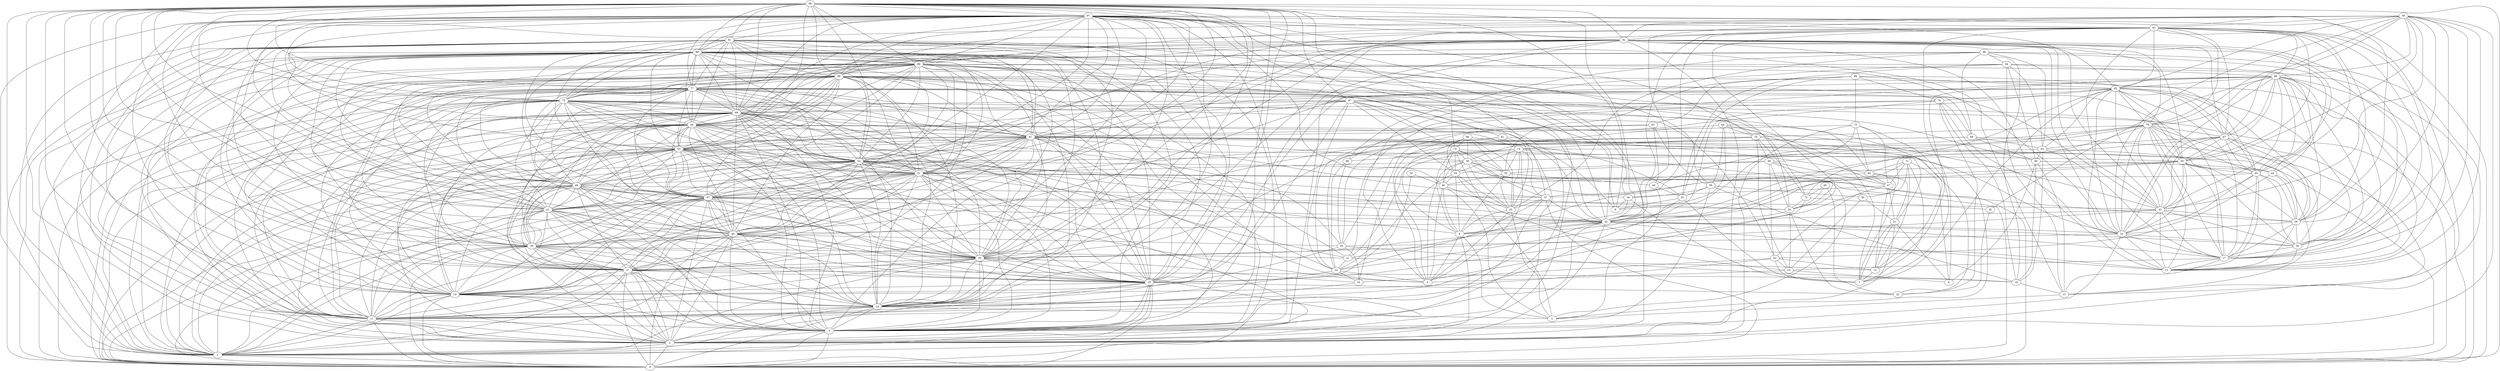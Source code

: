 digraph "sensornet-topology" {
label = "";
rankdir="BT";"0"->"1" [arrowhead = "both"] 
"0"->"2" [arrowhead = "both"] 
"0"->"3" [arrowhead = "both"] 
"0"->"11" [arrowhead = "both"] 
"0"->"14" [arrowhead = "both"] 
"0"->"19" [arrowhead = "both"] 
"0"->"25" [arrowhead = "both"] 
"0"->"27" [arrowhead = "both"] 
"0"->"30" [arrowhead = "both"] 
"0"->"37" [arrowhead = "both"] 
"0"->"39" [arrowhead = "both"] 
"0"->"40" [arrowhead = "both"] 
"0"->"41" [arrowhead = "both"] 
"0"->"47" [arrowhead = "both"] 
"0"->"48" [arrowhead = "both"] 
"0"->"51" [arrowhead = "both"] 
"0"->"52" [arrowhead = "both"] 
"0"->"53" [arrowhead = "both"] 
"0"->"61" [arrowhead = "both"] 
"0"->"64" [arrowhead = "both"] 
"0"->"69" [arrowhead = "both"] 
"0"->"75" [arrowhead = "both"] 
"0"->"77" [arrowhead = "both"] 
"0"->"80" [arrowhead = "both"] 
"0"->"87" [arrowhead = "both"] 
"0"->"89" [arrowhead = "both"] 
"0"->"90" [arrowhead = "both"] 
"0"->"91" [arrowhead = "both"] 
"0"->"97" [arrowhead = "both"] 
"0"->"98" [arrowhead = "both"] 
"1"->"2" [arrowhead = "both"] 
"1"->"3" [arrowhead = "both"] 
"1"->"8" [arrowhead = "both"] 
"1"->"11" [arrowhead = "both"] 
"1"->"14" [arrowhead = "both"] 
"1"->"19" [arrowhead = "both"] 
"1"->"25" [arrowhead = "both"] 
"1"->"27" [arrowhead = "both"] 
"1"->"30" [arrowhead = "both"] 
"1"->"39" [arrowhead = "both"] 
"1"->"40" [arrowhead = "both"] 
"1"->"41" [arrowhead = "both"] 
"1"->"47" [arrowhead = "both"] 
"1"->"48" [arrowhead = "both"] 
"1"->"52" [arrowhead = "both"] 
"1"->"53" [arrowhead = "both"] 
"1"->"61" [arrowhead = "both"] 
"1"->"64" [arrowhead = "both"] 
"1"->"69" [arrowhead = "both"] 
"1"->"75" [arrowhead = "both"] 
"1"->"77" [arrowhead = "both"] 
"1"->"80" [arrowhead = "both"] 
"1"->"89" [arrowhead = "both"] 
"1"->"90" [arrowhead = "both"] 
"1"->"91" [arrowhead = "both"] 
"1"->"95" [arrowhead = "both"] 
"1"->"97" [arrowhead = "both"] 
"1"->"98" [arrowhead = "both"] 
"2"->"3" [arrowhead = "both"] 
"2"->"11" [arrowhead = "both"] 
"2"->"14" [arrowhead = "both"] 
"2"->"19" [arrowhead = "both"] 
"2"->"25" [arrowhead = "both"] 
"2"->"27" [arrowhead = "both"] 
"2"->"30" [arrowhead = "both"] 
"2"->"39" [arrowhead = "both"] 
"2"->"40" [arrowhead = "both"] 
"2"->"41" [arrowhead = "both"] 
"2"->"42" [arrowhead = "both"] 
"2"->"47" [arrowhead = "both"] 
"2"->"48" [arrowhead = "both"] 
"2"->"51" [arrowhead = "both"] 
"2"->"53" [arrowhead = "both"] 
"2"->"61" [arrowhead = "both"] 
"2"->"64" [arrowhead = "both"] 
"2"->"69" [arrowhead = "both"] 
"2"->"73" [arrowhead = "both"] 
"2"->"75" [arrowhead = "both"] 
"2"->"77" [arrowhead = "both"] 
"2"->"80" [arrowhead = "both"] 
"2"->"88" [arrowhead = "both"] 
"2"->"89" [arrowhead = "both"] 
"2"->"90" [arrowhead = "both"] 
"2"->"91" [arrowhead = "both"] 
"2"->"92" [arrowhead = "both"] 
"2"->"95" [arrowhead = "both"] 
"2"->"97" [arrowhead = "both"] 
"2"->"98" [arrowhead = "both"] 
"3"->"11" [arrowhead = "both"] 
"3"->"14" [arrowhead = "both"] 
"3"->"19" [arrowhead = "both"] 
"3"->"21" [arrowhead = "both"] 
"3"->"25" [arrowhead = "both"] 
"3"->"27" [arrowhead = "both"] 
"3"->"30" [arrowhead = "both"] 
"3"->"32" [arrowhead = "both"] 
"3"->"39" [arrowhead = "both"] 
"3"->"40" [arrowhead = "both"] 
"3"->"41" [arrowhead = "both"] 
"3"->"42" [arrowhead = "both"] 
"3"->"47" [arrowhead = "both"] 
"3"->"48" [arrowhead = "both"] 
"3"->"51" [arrowhead = "both"] 
"3"->"52" [arrowhead = "both"] 
"3"->"59" [arrowhead = "both"] 
"3"->"61" [arrowhead = "both"] 
"3"->"64" [arrowhead = "both"] 
"3"->"69" [arrowhead = "both"] 
"3"->"75" [arrowhead = "both"] 
"3"->"77" [arrowhead = "both"] 
"3"->"80" [arrowhead = "both"] 
"3"->"89" [arrowhead = "both"] 
"3"->"90" [arrowhead = "both"] 
"3"->"91" [arrowhead = "both"] 
"3"->"92" [arrowhead = "both"] 
"3"->"97" [arrowhead = "both"] 
"3"->"98" [arrowhead = "both"] 
"4"->"8" [arrowhead = "both"] 
"4"->"10" [arrowhead = "both"] 
"4"->"20" [arrowhead = "both"] 
"4"->"24" [arrowhead = "both"] 
"4"->"36" [arrowhead = "both"] 
"4"->"53" [arrowhead = "both"] 
"4"->"58" [arrowhead = "both"] 
"4"->"64" [arrowhead = "both"] 
"4"->"70" [arrowhead = "both"] 
"4"->"74" [arrowhead = "both"] 
"4"->"78" [arrowhead = "both"] 
"4"->"86" [arrowhead = "both"] 
"4"->"94" [arrowhead = "both"] 
"5"->"8" [arrowhead = "both"] 
"5"->"13" [arrowhead = "both"] 
"5"->"14" [arrowhead = "both"] 
"5"->"20" [arrowhead = "both"] 
"5"->"36" [arrowhead = "both"] 
"5"->"49" [arrowhead = "both"] 
"5"->"58" [arrowhead = "both"] 
"5"->"70" [arrowhead = "both"] 
"5"->"86" [arrowhead = "both"] 
"6"->"10" [arrowhead = "both"] 
"6"->"21" [arrowhead = "both"] 
"6"->"46" [arrowhead = "both"] 
"6"->"71" [arrowhead = "both"] 
"6"->"93" [arrowhead = "both"] 
"7"->"12" [arrowhead = "both"] 
"7"->"21" [arrowhead = "both"] 
"7"->"23" [arrowhead = "both"] 
"7"->"33" [arrowhead = "both"] 
"7"->"34" [arrowhead = "both"] 
"7"->"62" [arrowhead = "both"] 
"7"->"71" [arrowhead = "both"] 
"7"->"73" [arrowhead = "both"] 
"7"->"77" [arrowhead = "both"] 
"7"->"82" [arrowhead = "both"] 
"8"->"20" [arrowhead = "both"] 
"8"->"34" [arrowhead = "both"] 
"8"->"36" [arrowhead = "both"] 
"8"->"42" [arrowhead = "both"] 
"8"->"51" [arrowhead = "both"] 
"8"->"54" [arrowhead = "both"] 
"8"->"55" [arrowhead = "both"] 
"8"->"70" [arrowhead = "both"] 
"8"->"71" [arrowhead = "both"] 
"8"->"86" [arrowhead = "both"] 
"9"->"33" [arrowhead = "both"] 
"9"->"34" [arrowhead = "both"] 
"9"->"80" [arrowhead = "both"] 
"9"->"81" [arrowhead = "both"] 
"9"->"84" [arrowhead = "both"] 
"9"->"98" [arrowhead = "both"] 
"10"->"17" [arrowhead = "both"] 
"10"->"23" [arrowhead = "both"] 
"10"->"26" [arrowhead = "both"] 
"10"->"54" [arrowhead = "both"] 
"10"->"56" [arrowhead = "both"] 
"10"->"76" [arrowhead = "both"] 
"11"->"14" [arrowhead = "both"] 
"11"->"19" [arrowhead = "both"] 
"11"->"24" [arrowhead = "both"] 
"11"->"25" [arrowhead = "both"] 
"11"->"27" [arrowhead = "both"] 
"11"->"30" [arrowhead = "both"] 
"11"->"33" [arrowhead = "both"] 
"11"->"37" [arrowhead = "both"] 
"11"->"39" [arrowhead = "both"] 
"11"->"40" [arrowhead = "both"] 
"11"->"41" [arrowhead = "both"] 
"11"->"47" [arrowhead = "both"] 
"11"->"48" [arrowhead = "both"] 
"11"->"51" [arrowhead = "both"] 
"11"->"52" [arrowhead = "both"] 
"11"->"53" [arrowhead = "both"] 
"11"->"64" [arrowhead = "both"] 
"11"->"69" [arrowhead = "both"] 
"11"->"75" [arrowhead = "both"] 
"11"->"77" [arrowhead = "both"] 
"11"->"80" [arrowhead = "both"] 
"11"->"87" [arrowhead = "both"] 
"11"->"89" [arrowhead = "both"] 
"11"->"90" [arrowhead = "both"] 
"11"->"91" [arrowhead = "both"] 
"11"->"97" [arrowhead = "both"] 
"11"->"98" [arrowhead = "both"] 
"12"->"21" [arrowhead = "both"] 
"12"->"23" [arrowhead = "both"] 
"12"->"31" [arrowhead = "both"] 
"12"->"57" [arrowhead = "both"] 
"12"->"71" [arrowhead = "both"] 
"12"->"84" [arrowhead = "both"] 
"12"->"88" [arrowhead = "both"] 
"13"->"17" [arrowhead = "both"] 
"13"->"18" [arrowhead = "both"] 
"13"->"44" [arrowhead = "both"] 
"13"->"46" [arrowhead = "both"] 
"13"->"68" [arrowhead = "both"] 
"13"->"91" [arrowhead = "both"] 
"13"->"94" [arrowhead = "both"] 
"13"->"96" [arrowhead = "both"] 
"14"->"16" [arrowhead = "both"] 
"14"->"19" [arrowhead = "both"] 
"14"->"25" [arrowhead = "both"] 
"14"->"27" [arrowhead = "both"] 
"14"->"30" [arrowhead = "both"] 
"14"->"39" [arrowhead = "both"] 
"14"->"40" [arrowhead = "both"] 
"14"->"41" [arrowhead = "both"] 
"14"->"42" [arrowhead = "both"] 
"14"->"47" [arrowhead = "both"] 
"14"->"48" [arrowhead = "both"] 
"14"->"51" [arrowhead = "both"] 
"14"->"52" [arrowhead = "both"] 
"14"->"53" [arrowhead = "both"] 
"14"->"61" [arrowhead = "both"] 
"14"->"69" [arrowhead = "both"] 
"14"->"75" [arrowhead = "both"] 
"14"->"77" [arrowhead = "both"] 
"14"->"80" [arrowhead = "both"] 
"14"->"89" [arrowhead = "both"] 
"14"->"90" [arrowhead = "both"] 
"14"->"91" [arrowhead = "both"] 
"14"->"92" [arrowhead = "both"] 
"14"->"97" [arrowhead = "both"] 
"14"->"98" [arrowhead = "both"] 
"15"->"17" [arrowhead = "both"] 
"15"->"28" [arrowhead = "both"] 
"15"->"32" [arrowhead = "both"] 
"15"->"37" [arrowhead = "both"] 
"15"->"38" [arrowhead = "both"] 
"15"->"42" [arrowhead = "both"] 
"15"->"43" [arrowhead = "both"] 
"15"->"45" [arrowhead = "both"] 
"15"->"67" [arrowhead = "both"] 
"15"->"78" [arrowhead = "both"] 
"15"->"82" [arrowhead = "both"] 
"15"->"88" [arrowhead = "both"] 
"15"->"92" [arrowhead = "both"] 
"15"->"93" [arrowhead = "both"] 
"15"->"95" [arrowhead = "both"] 
"16"->"23" [arrowhead = "both"] 
"16"->"24" [arrowhead = "both"] 
"16"->"29" [arrowhead = "both"] 
"16"->"30" [arrowhead = "both"] 
"16"->"79" [arrowhead = "both"] 
"17"->"28" [arrowhead = "both"] 
"17"->"32" [arrowhead = "both"] 
"17"->"38" [arrowhead = "both"] 
"17"->"42" [arrowhead = "both"] 
"17"->"43" [arrowhead = "both"] 
"17"->"45" [arrowhead = "both"] 
"17"->"63" [arrowhead = "both"] 
"17"->"65" [arrowhead = "both"] 
"17"->"77" [arrowhead = "both"] 
"17"->"78" [arrowhead = "both"] 
"17"->"82" [arrowhead = "both"] 
"17"->"88" [arrowhead = "both"] 
"17"->"92" [arrowhead = "both"] 
"17"->"93" [arrowhead = "both"] 
"17"->"95" [arrowhead = "both"] 
"18"->"27" [arrowhead = "both"] 
"18"->"29" [arrowhead = "both"] 
"18"->"46" [arrowhead = "both"] 
"18"->"59" [arrowhead = "both"] 
"18"->"63" [arrowhead = "both"] 
"18"->"79" [arrowhead = "both"] 
"18"->"96" [arrowhead = "both"] 
"19"->"23" [arrowhead = "both"] 
"19"->"25" [arrowhead = "both"] 
"19"->"27" [arrowhead = "both"] 
"19"->"29" [arrowhead = "both"] 
"19"->"30" [arrowhead = "both"] 
"19"->"39" [arrowhead = "both"] 
"19"->"40" [arrowhead = "both"] 
"19"->"41" [arrowhead = "both"] 
"19"->"47" [arrowhead = "both"] 
"19"->"48" [arrowhead = "both"] 
"19"->"51" [arrowhead = "both"] 
"19"->"52" [arrowhead = "both"] 
"19"->"53" [arrowhead = "both"] 
"19"->"61" [arrowhead = "both"] 
"19"->"64" [arrowhead = "both"] 
"19"->"75" [arrowhead = "both"] 
"19"->"77" [arrowhead = "both"] 
"19"->"80" [arrowhead = "both"] 
"19"->"89" [arrowhead = "both"] 
"19"->"90" [arrowhead = "both"] 
"19"->"91" [arrowhead = "both"] 
"19"->"97" [arrowhead = "both"] 
"19"->"98" [arrowhead = "both"] 
"20"->"36" [arrowhead = "both"] 
"20"->"37" [arrowhead = "both"] 
"20"->"54" [arrowhead = "both"] 
"20"->"55" [arrowhead = "both"] 
"20"->"58" [arrowhead = "both"] 
"20"->"74" [arrowhead = "both"] 
"20"->"86" [arrowhead = "both"] 
"20"->"87" [arrowhead = "both"] 
"20"->"96" [arrowhead = "both"] 
"21"->"56" [arrowhead = "both"] 
"21"->"57" [arrowhead = "both"] 
"21"->"62" [arrowhead = "both"] 
"21"->"86" [arrowhead = "both"] 
"22"->"25" [arrowhead = "both"] 
"22"->"26" [arrowhead = "both"] 
"22"->"35" [arrowhead = "both"] 
"22"->"76" [arrowhead = "both"] 
"22"->"79" [arrowhead = "both"] 
"22"->"85" [arrowhead = "both"] 
"23"->"44" [arrowhead = "both"] 
"23"->"57" [arrowhead = "both"] 
"23"->"60" [arrowhead = "both"] 
"23"->"75" [arrowhead = "both"] 
"24"->"26" [arrowhead = "both"] 
"24"->"31" [arrowhead = "both"] 
"24"->"37" [arrowhead = "both"] 
"24"->"54" [arrowhead = "both"] 
"24"->"66" [arrowhead = "both"] 
"24"->"76" [arrowhead = "both"] 
"24"->"80" [arrowhead = "both"] 
"24"->"81" [arrowhead = "both"] 
"24"->"87" [arrowhead = "both"] 
"25"->"27" [arrowhead = "both"] 
"25"->"30" [arrowhead = "both"] 
"25"->"39" [arrowhead = "both"] 
"25"->"40" [arrowhead = "both"] 
"25"->"41" [arrowhead = "both"] 
"25"->"47" [arrowhead = "both"] 
"25"->"48" [arrowhead = "both"] 
"25"->"50" [arrowhead = "both"] 
"25"->"51" [arrowhead = "both"] 
"25"->"52" [arrowhead = "both"] 
"25"->"53" [arrowhead = "both"] 
"25"->"61" [arrowhead = "both"] 
"25"->"64" [arrowhead = "both"] 
"25"->"69" [arrowhead = "both"] 
"25"->"72" [arrowhead = "both"] 
"25"->"77" [arrowhead = "both"] 
"25"->"80" [arrowhead = "both"] 
"25"->"87" [arrowhead = "both"] 
"25"->"88" [arrowhead = "both"] 
"25"->"89" [arrowhead = "both"] 
"25"->"90" [arrowhead = "both"] 
"25"->"91" [arrowhead = "both"] 
"25"->"97" [arrowhead = "both"] 
"25"->"98" [arrowhead = "both"] 
"26"->"47" [arrowhead = "both"] 
"26"->"52" [arrowhead = "both"] 
"26"->"60" [arrowhead = "both"] 
"26"->"72" [arrowhead = "both"] 
"26"->"74" [arrowhead = "both"] 
"26"->"85" [arrowhead = "both"] 
"26"->"90" [arrowhead = "both"] 
"26"->"93" [arrowhead = "both"] 
"27"->"30" [arrowhead = "both"] 
"27"->"39" [arrowhead = "both"] 
"27"->"40" [arrowhead = "both"] 
"27"->"41" [arrowhead = "both"] 
"27"->"47" [arrowhead = "both"] 
"27"->"48" [arrowhead = "both"] 
"27"->"51" [arrowhead = "both"] 
"27"->"52" [arrowhead = "both"] 
"27"->"53" [arrowhead = "both"] 
"27"->"61" [arrowhead = "both"] 
"27"->"64" [arrowhead = "both"] 
"27"->"68" [arrowhead = "both"] 
"27"->"69" [arrowhead = "both"] 
"27"->"75" [arrowhead = "both"] 
"27"->"80" [arrowhead = "both"] 
"27"->"89" [arrowhead = "both"] 
"27"->"90" [arrowhead = "both"] 
"27"->"91" [arrowhead = "both"] 
"27"->"97" [arrowhead = "both"] 
"27"->"98" [arrowhead = "both"] 
"28"->"32" [arrowhead = "both"] 
"28"->"38" [arrowhead = "both"] 
"28"->"42" [arrowhead = "both"] 
"28"->"43" [arrowhead = "both"] 
"28"->"45" [arrowhead = "both"] 
"28"->"65" [arrowhead = "both"] 
"28"->"67" [arrowhead = "both"] 
"28"->"82" [arrowhead = "both"] 
"28"->"88" [arrowhead = "both"] 
"28"->"92" [arrowhead = "both"] 
"28"->"93" [arrowhead = "both"] 
"28"->"95" [arrowhead = "both"] 
"29"->"32" [arrowhead = "both"] 
"29"->"40" [arrowhead = "both"] 
"29"->"66" [arrowhead = "both"] 
"29"->"68" [arrowhead = "both"] 
"29"->"69" [arrowhead = "both"] 
"29"->"83" [arrowhead = "both"] 
"30"->"39" [arrowhead = "both"] 
"30"->"40" [arrowhead = "both"] 
"30"->"41" [arrowhead = "both"] 
"30"->"42" [arrowhead = "both"] 
"30"->"43" [arrowhead = "both"] 
"30"->"47" [arrowhead = "both"] 
"30"->"48" [arrowhead = "both"] 
"30"->"51" [arrowhead = "both"] 
"30"->"52" [arrowhead = "both"] 
"30"->"53" [arrowhead = "both"] 
"30"->"61" [arrowhead = "both"] 
"30"->"64" [arrowhead = "both"] 
"30"->"69" [arrowhead = "both"] 
"30"->"75" [arrowhead = "both"] 
"30"->"77" [arrowhead = "both"] 
"30"->"89" [arrowhead = "both"] 
"30"->"90" [arrowhead = "both"] 
"30"->"91" [arrowhead = "both"] 
"30"->"92" [arrowhead = "both"] 
"30"->"93" [arrowhead = "both"] 
"30"->"97" [arrowhead = "both"] 
"30"->"98" [arrowhead = "both"] 
"31"->"39" [arrowhead = "both"] 
"31"->"52" [arrowhead = "both"] 
"31"->"61" [arrowhead = "both"] 
"31"->"62" [arrowhead = "both"] 
"31"->"74" [arrowhead = "both"] 
"31"->"88" [arrowhead = "both"] 
"32"->"38" [arrowhead = "both"] 
"32"->"42" [arrowhead = "both"] 
"32"->"43" [arrowhead = "both"] 
"32"->"45" [arrowhead = "both"] 
"32"->"53" [arrowhead = "both"] 
"32"->"65" [arrowhead = "both"] 
"32"->"67" [arrowhead = "both"] 
"32"->"78" [arrowhead = "both"] 
"32"->"79" [arrowhead = "both"] 
"32"->"88" [arrowhead = "both"] 
"32"->"89" [arrowhead = "both"] 
"32"->"92" [arrowhead = "both"] 
"32"->"93" [arrowhead = "both"] 
"32"->"95" [arrowhead = "both"] 
"33"->"49" [arrowhead = "both"] 
"33"->"59" [arrowhead = "both"] 
"33"->"61" [arrowhead = "both"] 
"33"->"94" [arrowhead = "both"] 
"33"->"99" [arrowhead = "both"] 
"34"->"57" [arrowhead = "both"] 
"34"->"58" [arrowhead = "both"] 
"34"->"59" [arrowhead = "both"] 
"34"->"90" [arrowhead = "both"] 
"35"->"72" [arrowhead = "both"] 
"35"->"88" [arrowhead = "both"] 
"36"->"50" [arrowhead = "both"] 
"36"->"54" [arrowhead = "both"] 
"36"->"55" [arrowhead = "both"] 
"36"->"58" [arrowhead = "both"] 
"36"->"65" [arrowhead = "both"] 
"36"->"70" [arrowhead = "both"] 
"36"->"97" [arrowhead = "both"] 
"37"->"48" [arrowhead = "both"] 
"37"->"61" [arrowhead = "both"] 
"37"->"65" [arrowhead = "both"] 
"37"->"70" [arrowhead = "both"] 
"37"->"74" [arrowhead = "both"] 
"37"->"78" [arrowhead = "both"] 
"37"->"98" [arrowhead = "both"] 
"38"->"43" [arrowhead = "both"] 
"38"->"44" [arrowhead = "both"] 
"38"->"45" [arrowhead = "both"] 
"38"->"51" [arrowhead = "both"] 
"38"->"65" [arrowhead = "both"] 
"38"->"67" [arrowhead = "both"] 
"38"->"78" [arrowhead = "both"] 
"38"->"82" [arrowhead = "both"] 
"38"->"93" [arrowhead = "both"] 
"38"->"94" [arrowhead = "both"] 
"38"->"95" [arrowhead = "both"] 
"38"->"97" [arrowhead = "both"] 
"39"->"40" [arrowhead = "both"] 
"39"->"41" [arrowhead = "both"] 
"39"->"47" [arrowhead = "both"] 
"39"->"48" [arrowhead = "both"] 
"39"->"51" [arrowhead = "both"] 
"39"->"52" [arrowhead = "both"] 
"39"->"53" [arrowhead = "both"] 
"39"->"61" [arrowhead = "both"] 
"39"->"64" [arrowhead = "both"] 
"39"->"69" [arrowhead = "both"] 
"39"->"75" [arrowhead = "both"] 
"39"->"77" [arrowhead = "both"] 
"39"->"80" [arrowhead = "both"] 
"39"->"81" [arrowhead = "both"] 
"39"->"90" [arrowhead = "both"] 
"39"->"91" [arrowhead = "both"] 
"39"->"97" [arrowhead = "both"] 
"39"->"98" [arrowhead = "both"] 
"40"->"41" [arrowhead = "both"] 
"40"->"42" [arrowhead = "both"] 
"40"->"47" [arrowhead = "both"] 
"40"->"48" [arrowhead = "both"] 
"40"->"51" [arrowhead = "both"] 
"40"->"52" [arrowhead = "both"] 
"40"->"53" [arrowhead = "both"] 
"40"->"61" [arrowhead = "both"] 
"40"->"64" [arrowhead = "both"] 
"40"->"69" [arrowhead = "both"] 
"40"->"75" [arrowhead = "both"] 
"40"->"77" [arrowhead = "both"] 
"40"->"80" [arrowhead = "both"] 
"40"->"82" [arrowhead = "both"] 
"40"->"89" [arrowhead = "both"] 
"40"->"91" [arrowhead = "both"] 
"40"->"92" [arrowhead = "both"] 
"40"->"97" [arrowhead = "both"] 
"40"->"98" [arrowhead = "both"] 
"41"->"47" [arrowhead = "both"] 
"41"->"48" [arrowhead = "both"] 
"41"->"51" [arrowhead = "both"] 
"41"->"52" [arrowhead = "both"] 
"41"->"53" [arrowhead = "both"] 
"41"->"61" [arrowhead = "both"] 
"41"->"64" [arrowhead = "both"] 
"41"->"69" [arrowhead = "both"] 
"41"->"75" [arrowhead = "both"] 
"41"->"77" [arrowhead = "both"] 
"41"->"80" [arrowhead = "both"] 
"41"->"89" [arrowhead = "both"] 
"41"->"90" [arrowhead = "both"] 
"41"->"94" [arrowhead = "both"] 
"41"->"97" [arrowhead = "both"] 
"41"->"98" [arrowhead = "both"] 
"42"->"43" [arrowhead = "both"] 
"42"->"45" [arrowhead = "both"] 
"42"->"47" [arrowhead = "both"] 
"42"->"48" [arrowhead = "both"] 
"42"->"52" [arrowhead = "both"] 
"42"->"53" [arrowhead = "both"] 
"42"->"64" [arrowhead = "both"] 
"42"->"65" [arrowhead = "both"] 
"42"->"67" [arrowhead = "both"] 
"42"->"78" [arrowhead = "both"] 
"42"->"80" [arrowhead = "both"] 
"42"->"82" [arrowhead = "both"] 
"42"->"90" [arrowhead = "both"] 
"42"->"93" [arrowhead = "both"] 
"42"->"95" [arrowhead = "both"] 
"42"->"97" [arrowhead = "both"] 
"42"->"98" [arrowhead = "both"] 
"43"->"45" [arrowhead = "both"] 
"43"->"47" [arrowhead = "both"] 
"43"->"64" [arrowhead = "both"] 
"43"->"65" [arrowhead = "both"] 
"43"->"67" [arrowhead = "both"] 
"43"->"78" [arrowhead = "both"] 
"43"->"80" [arrowhead = "both"] 
"43"->"82" [arrowhead = "both"] 
"43"->"88" [arrowhead = "both"] 
"43"->"92" [arrowhead = "both"] 
"43"->"95" [arrowhead = "both"] 
"43"->"97" [arrowhead = "both"] 
"44"->"46" [arrowhead = "both"] 
"44"->"61" [arrowhead = "both"] 
"44"->"63" [arrowhead = "both"] 
"44"->"88" [arrowhead = "both"] 
"44"->"96" [arrowhead = "both"] 
"45"->"65" [arrowhead = "both"] 
"45"->"67" [arrowhead = "both"] 
"45"->"78" [arrowhead = "both"] 
"45"->"82" [arrowhead = "both"] 
"45"->"88" [arrowhead = "both"] 
"45"->"92" [arrowhead = "both"] 
"45"->"93" [arrowhead = "both"] 
"45"->"99" [arrowhead = "both"] 
"46"->"63" [arrowhead = "both"] 
"46"->"68" [arrowhead = "both"] 
"46"->"87" [arrowhead = "both"] 
"46"->"94" [arrowhead = "both"] 
"47"->"48" [arrowhead = "both"] 
"47"->"51" [arrowhead = "both"] 
"47"->"52" [arrowhead = "both"] 
"47"->"53" [arrowhead = "both"] 
"47"->"61" [arrowhead = "both"] 
"47"->"64" [arrowhead = "both"] 
"47"->"69" [arrowhead = "both"] 
"47"->"75" [arrowhead = "both"] 
"47"->"76" [arrowhead = "both"] 
"47"->"77" [arrowhead = "both"] 
"47"->"80" [arrowhead = "both"] 
"47"->"89" [arrowhead = "both"] 
"47"->"90" [arrowhead = "both"] 
"47"->"91" [arrowhead = "both"] 
"47"->"92" [arrowhead = "both"] 
"47"->"93" [arrowhead = "both"] 
"47"->"98" [arrowhead = "both"] 
"48"->"51" [arrowhead = "both"] 
"48"->"52" [arrowhead = "both"] 
"48"->"53" [arrowhead = "both"] 
"48"->"61" [arrowhead = "both"] 
"48"->"64" [arrowhead = "both"] 
"48"->"69" [arrowhead = "both"] 
"48"->"75" [arrowhead = "both"] 
"48"->"77" [arrowhead = "both"] 
"48"->"80" [arrowhead = "both"] 
"48"->"87" [arrowhead = "both"] 
"48"->"89" [arrowhead = "both"] 
"48"->"90" [arrowhead = "both"] 
"48"->"91" [arrowhead = "both"] 
"48"->"92" [arrowhead = "both"] 
"48"->"97" [arrowhead = "both"] 
"49"->"55" [arrowhead = "both"] 
"49"->"83" [arrowhead = "both"] 
"49"->"93" [arrowhead = "both"] 
"51"->"52" [arrowhead = "both"] 
"51"->"53" [arrowhead = "both"] 
"51"->"58" [arrowhead = "both"] 
"51"->"61" [arrowhead = "both"] 
"51"->"64" [arrowhead = "both"] 
"51"->"69" [arrowhead = "both"] 
"51"->"75" [arrowhead = "both"] 
"51"->"77" [arrowhead = "both"] 
"51"->"80" [arrowhead = "both"] 
"51"->"89" [arrowhead = "both"] 
"51"->"90" [arrowhead = "both"] 
"51"->"91" [arrowhead = "both"] 
"51"->"97" [arrowhead = "both"] 
"51"->"98" [arrowhead = "both"] 
"52"->"53" [arrowhead = "both"] 
"52"->"61" [arrowhead = "both"] 
"52"->"64" [arrowhead = "both"] 
"52"->"69" [arrowhead = "both"] 
"52"->"74" [arrowhead = "both"] 
"52"->"75" [arrowhead = "both"] 
"52"->"77" [arrowhead = "both"] 
"52"->"80" [arrowhead = "both"] 
"52"->"89" [arrowhead = "both"] 
"52"->"90" [arrowhead = "both"] 
"52"->"91" [arrowhead = "both"] 
"52"->"92" [arrowhead = "both"] 
"52"->"97" [arrowhead = "both"] 
"52"->"98" [arrowhead = "both"] 
"53"->"61" [arrowhead = "both"] 
"53"->"64" [arrowhead = "both"] 
"53"->"69" [arrowhead = "both"] 
"53"->"75" [arrowhead = "both"] 
"53"->"77" [arrowhead = "both"] 
"53"->"80" [arrowhead = "both"] 
"53"->"82" [arrowhead = "both"] 
"53"->"89" [arrowhead = "both"] 
"53"->"90" [arrowhead = "both"] 
"53"->"91" [arrowhead = "both"] 
"53"->"92" [arrowhead = "both"] 
"53"->"97" [arrowhead = "both"] 
"53"->"98" [arrowhead = "both"] 
"54"->"58" [arrowhead = "both"] 
"54"->"60" [arrowhead = "both"] 
"54"->"70" [arrowhead = "both"] 
"54"->"74" [arrowhead = "both"] 
"54"->"86" [arrowhead = "both"] 
"54"->"87" [arrowhead = "both"] 
"55"->"58" [arrowhead = "both"] 
"55"->"60" [arrowhead = "both"] 
"55"->"70" [arrowhead = "both"] 
"55"->"74" [arrowhead = "both"] 
"55"->"86" [arrowhead = "both"] 
"55"->"99" [arrowhead = "both"] 
"56"->"59" [arrowhead = "both"] 
"56"->"60" [arrowhead = "both"] 
"56"->"71" [arrowhead = "both"] 
"57"->"60" [arrowhead = "both"] 
"57"->"62" [arrowhead = "both"] 
"57"->"71" [arrowhead = "both"] 
"57"->"73" [arrowhead = "both"] 
"57"->"84" [arrowhead = "both"] 
"58"->"63" [arrowhead = "both"] 
"58"->"69" [arrowhead = "both"] 
"58"->"70" [arrowhead = "both"] 
"58"->"84" [arrowhead = "both"] 
"58"->"86" [arrowhead = "both"] 
"59"->"83" [arrowhead = "both"] 
"59"->"84" [arrowhead = "both"] 
"59"->"91" [arrowhead = "both"] 
"60"->"73" [arrowhead = "both"] 
"60"->"76" [arrowhead = "both"] 
"61"->"64" [arrowhead = "both"] 
"61"->"69" [arrowhead = "both"] 
"61"->"73" [arrowhead = "both"] 
"61"->"75" [arrowhead = "both"] 
"61"->"77" [arrowhead = "both"] 
"61"->"80" [arrowhead = "both"] 
"61"->"83" [arrowhead = "both"] 
"61"->"87" [arrowhead = "both"] 
"61"->"89" [arrowhead = "both"] 
"61"->"90" [arrowhead = "both"] 
"61"->"91" [arrowhead = "both"] 
"61"->"97" [arrowhead = "both"] 
"61"->"98" [arrowhead = "both"] 
"62"->"71" [arrowhead = "both"] 
"62"->"73" [arrowhead = "both"] 
"62"->"77" [arrowhead = "both"] 
"62"->"81" [arrowhead = "both"] 
"63"->"67" [arrowhead = "both"] 
"63"->"68" [arrowhead = "both"] 
"63"->"82" [arrowhead = "both"] 
"63"->"94" [arrowhead = "both"] 
"63"->"96" [arrowhead = "both"] 
"64"->"69" [arrowhead = "both"] 
"64"->"75" [arrowhead = "both"] 
"64"->"77" [arrowhead = "both"] 
"64"->"80" [arrowhead = "both"] 
"64"->"89" [arrowhead = "both"] 
"64"->"90" [arrowhead = "both"] 
"64"->"91" [arrowhead = "both"] 
"64"->"92" [arrowhead = "both"] 
"64"->"96" [arrowhead = "both"] 
"64"->"97" [arrowhead = "both"] 
"64"->"98" [arrowhead = "both"] 
"65"->"67" [arrowhead = "both"] 
"65"->"70" [arrowhead = "both"] 
"65"->"78" [arrowhead = "both"] 
"65"->"82" [arrowhead = "both"] 
"65"->"87" [arrowhead = "both"] 
"65"->"88" [arrowhead = "both"] 
"65"->"92" [arrowhead = "both"] 
"65"->"93" [arrowhead = "both"] 
"65"->"95" [arrowhead = "both"] 
"66"->"74" [arrowhead = "both"] 
"66"->"79" [arrowhead = "both"] 
"66"->"96" [arrowhead = "both"] 
"67"->"78" [arrowhead = "both"] 
"67"->"82" [arrowhead = "both"] 
"67"->"88" [arrowhead = "both"] 
"67"->"92" [arrowhead = "both"] 
"67"->"93" [arrowhead = "both"] 
"67"->"95" [arrowhead = "both"] 
"68"->"77" [arrowhead = "both"] 
"68"->"79" [arrowhead = "both"] 
"68"->"96" [arrowhead = "both"] 
"69"->"75" [arrowhead = "both"] 
"69"->"77" [arrowhead = "both"] 
"69"->"79" [arrowhead = "both"] 
"69"->"80" [arrowhead = "both"] 
"69"->"87" [arrowhead = "both"] 
"69"->"89" [arrowhead = "both"] 
"69"->"90" [arrowhead = "both"] 
"69"->"91" [arrowhead = "both"] 
"69"->"97" [arrowhead = "both"] 
"69"->"98" [arrowhead = "both"] 
"70"->"86" [arrowhead = "both"] 
"70"->"87" [arrowhead = "both"] 
"70"->"97" [arrowhead = "both"] 
"72"->"75" [arrowhead = "both"] 
"72"->"76" [arrowhead = "both"] 
"72"->"82" [arrowhead = "both"] 
"72"->"85" [arrowhead = "both"] 
"73"->"99" [arrowhead = "both"] 
"74"->"76" [arrowhead = "both"] 
"74"->"78" [arrowhead = "both"] 
"74"->"81" [arrowhead = "both"] 
"74"->"87" [arrowhead = "both"] 
"75"->"77" [arrowhead = "both"] 
"75"->"80" [arrowhead = "both"] 
"75"->"89" [arrowhead = "both"] 
"75"->"90" [arrowhead = "both"] 
"75"->"91" [arrowhead = "both"] 
"75"->"96" [arrowhead = "both"] 
"75"->"97" [arrowhead = "both"] 
"75"->"98" [arrowhead = "both"] 
"76"->"78" [arrowhead = "both"] 
"76"->"84" [arrowhead = "both"] 
"76"->"97" [arrowhead = "both"] 
"77"->"80" [arrowhead = "both"] 
"77"->"89" [arrowhead = "both"] 
"77"->"90" [arrowhead = "both"] 
"77"->"91" [arrowhead = "both"] 
"77"->"97" [arrowhead = "both"] 
"77"->"98" [arrowhead = "both"] 
"78"->"82" [arrowhead = "both"] 
"78"->"88" [arrowhead = "both"] 
"78"->"92" [arrowhead = "both"] 
"78"->"93" [arrowhead = "both"] 
"78"->"95" [arrowhead = "both"] 
"79"->"82" [arrowhead = "both"] 
"79"->"99" [arrowhead = "both"] 
"80"->"89" [arrowhead = "both"] 
"80"->"90" [arrowhead = "both"] 
"80"->"91" [arrowhead = "both"] 
"80"->"92" [arrowhead = "both"] 
"80"->"93" [arrowhead = "both"] 
"80"->"97" [arrowhead = "both"] 
"80"->"98" [arrowhead = "both"] 
"81"->"89" [arrowhead = "both"] 
"82"->"88" [arrowhead = "both"] 
"82"->"92" [arrowhead = "both"] 
"82"->"93" [arrowhead = "both"] 
"82"->"95" [arrowhead = "both"] 
"82"->"99" [arrowhead = "both"] 
"83"->"99" [arrowhead = "both"] 
"87"->"98" [arrowhead = "both"] 
"88"->"93" [arrowhead = "both"] 
"88"->"94" [arrowhead = "both"] 
"88"->"95" [arrowhead = "both"] 
"89"->"90" [arrowhead = "both"] 
"89"->"91" [arrowhead = "both"] 
"89"->"95" [arrowhead = "both"] 
"89"->"97" [arrowhead = "both"] 
"89"->"98" [arrowhead = "both"] 
"90"->"91" [arrowhead = "both"] 
"90"->"92" [arrowhead = "both"] 
"90"->"97" [arrowhead = "both"] 
"90"->"98" [arrowhead = "both"] 
"91"->"97" [arrowhead = "both"] 
"91"->"98" [arrowhead = "both"] 
"92"->"93" [arrowhead = "both"] 
"92"->"95" [arrowhead = "both"] 
"92"->"97" [arrowhead = "both"] 
"92"->"98" [arrowhead = "both"] 
"93"->"95" [arrowhead = "both"] 
"93"->"97" [arrowhead = "both"] 
"94"->"96" [arrowhead = "both"] 
"97"->"98" [arrowhead = "both"] 
}